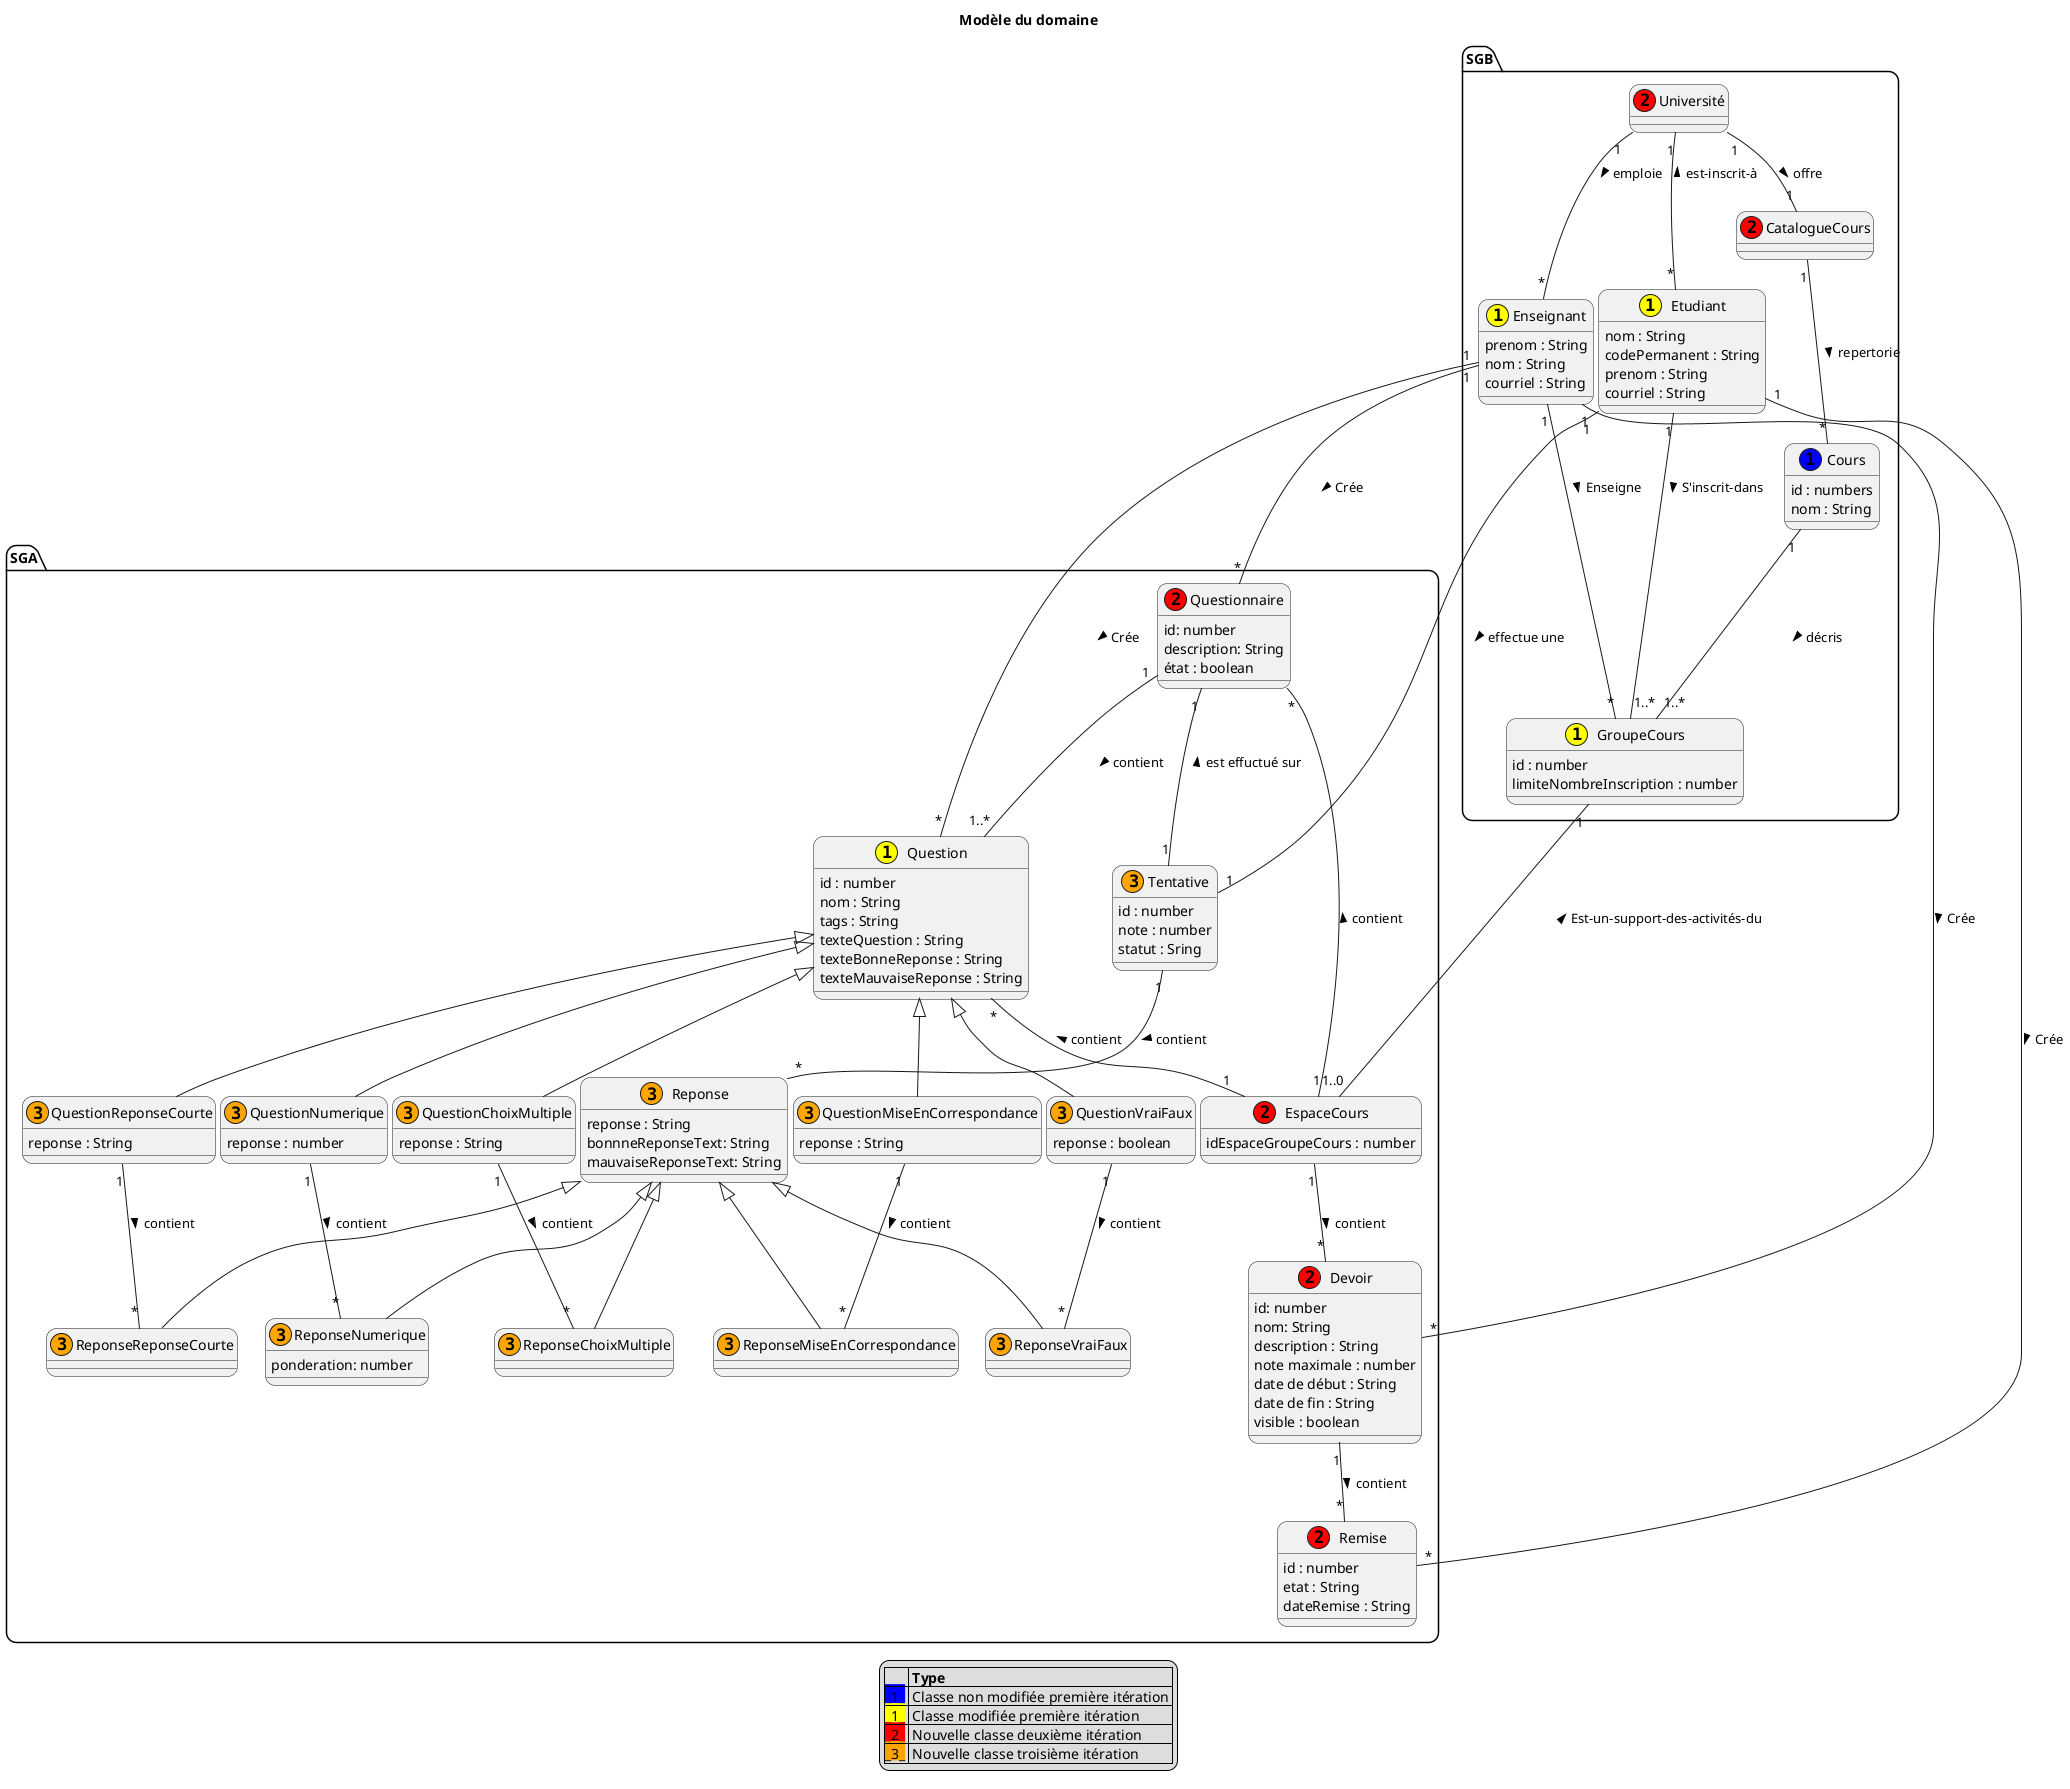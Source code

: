 @startuml MDD

skinparam defaultfontname Verdana
skinparam RoundCorner 20
' skinparam linetype ortho

title Modèle du domaine


package SGB{
    class Université << (2,red) >>{}

    class CatalogueCours << (2,red)>>{}

    class Enseignant << 1,yellow) >>{
    prenom : String
    nom : String
    courriel : String
    }

    class Etudiant << 1,yellow) >>{
    nom : String
    codePermanent : String
    prenom : String
    courriel : String
    }

    class Cours << (1,blue) >>{
    id : numbers
    nom : String
    }

    class GroupeCours << 1,yellow) >>{
        id : number
        limiteNombreInscription : number
    }
}

package SGA{
    class Devoir << (2,red) >>{
        id: number
        nom: String
        description : String
        note maximale : number
        date de début : String
        date de fin : String
        visible : boolean
    }

    class Remise << (2,red) >>{
        id : number
        etat : String
        dateRemise : String

    }

    class Question << 1,yellow) >>{
        id : number
        nom : String
        tags : String
        texteQuestion : String
        texteBonneReponse : String
        texteMauvaiseReponse : String
    }

    class Questionnaire << (2,red) >>{
        id: number
        description: String
        état : boolean
    }

    class Tentative <<(3, orange) >>{
        id : number
        note : number
        statut : Sring
    }

    class QuestionChoixMultiple <<(3, orange) >> extends Question {
        reponse : String
    }

    class QuestionVraiFaux<<(3, orange) >> extends Question {
        reponse : boolean
    }

    class QuestionMiseEnCorrespondance<<(3, orange) >> extends Question {
        reponse : String
    }

    class QuestionReponseCourte<<(3, orange) >> extends Question {
        reponse : String
    }

    class QuestionNumerique<<(3, orange) >> extends Question {
        reponse : number
    }

    class EspaceCours << (2,red) >>{
        idEspaceGroupeCours : number
    }
    class Reponse << (3,orange) >>{
        reponse : String
        bonnneReponseText: String
        mauvaiseReponseText: String
    }

    class ReponseChoixMultiple << (3,orange) >> extends Reponse {

    }
    class ReponseNumerique << (3,orange) >> extends Reponse {
        ponderation: number
    }
    class ReponseVraiFaux << (3,orange) >> extends Reponse {

    }
    class ReponseMiseEnCorrespondance << (3,orange) >> extends Reponse {

    }
    class ReponseReponseCourte << (3,orange) >> extends Reponse {

    }
}

Université "1" -- "1"CatalogueCours : offre >
CatalogueCours "1"-- "*"Cours : repertorie >
Devoir "1"--"*" Remise : contient >
EspaceCours "1"--"*" Devoir: contient >
Université "1"--"*" Enseignant : emploie >
Questionnaire "1"--"1..*" Question : contient >
Université "1"--"*" Etudiant : est-inscrit-à <
Question "*"--"1" EspaceCours : contient <
Questionnaire "*"--"1" EspaceCours : contient <
Etudiant "1" -- "1..*"GroupeCours : S'inscrit-dans >
Enseignant "1" -- "*"GroupeCours : Enseigne >
Cours "1" -- "1..*" GroupeCours : décris >
GroupeCours "1"-- "1..0"EspaceCours : Est-un-support-des-activités-du <
Etudiant "1" -- "*" Remise : Crée >
Enseignant "1" -- "*" Question : Crée >
Enseignant "1" -- "*" Questionnaire : Crée >
Enseignant "1" -- "*" Devoir : Crée >
Questionnaire"1" -- "1"Tentative : est effuctué sur <
Etudiant "1" -- "1" Tentative : effectue une >
Tentative "1" -- "*" Reponse : contient >
QuestionVraiFaux "1" -- "*" ReponseVraiFaux : contient >
QuestionReponseCourte "1" -- "*" ReponseReponseCourte : contient >
QuestionNumerique "1" -- "*" ReponseNumerique : contient >
QuestionChoixMultiple "1" -- "*" ReponseChoixMultiple : contient >
QuestionMiseEnCorrespondance "1" -- "*" ReponseMiseEnCorrespondance : contient >



legend
|= |= Type |
|<back:blue>_1_</back>| Classe non modifiée première itération |
|<back:yellow>_1_</back>| Classe modifiée première itération |
|<back:red>_2_</back>| Nouvelle classe deuxième itération |
|<back:orange>_3_</back> | Nouvelle classe troisième itération |
endlegend
@enduml